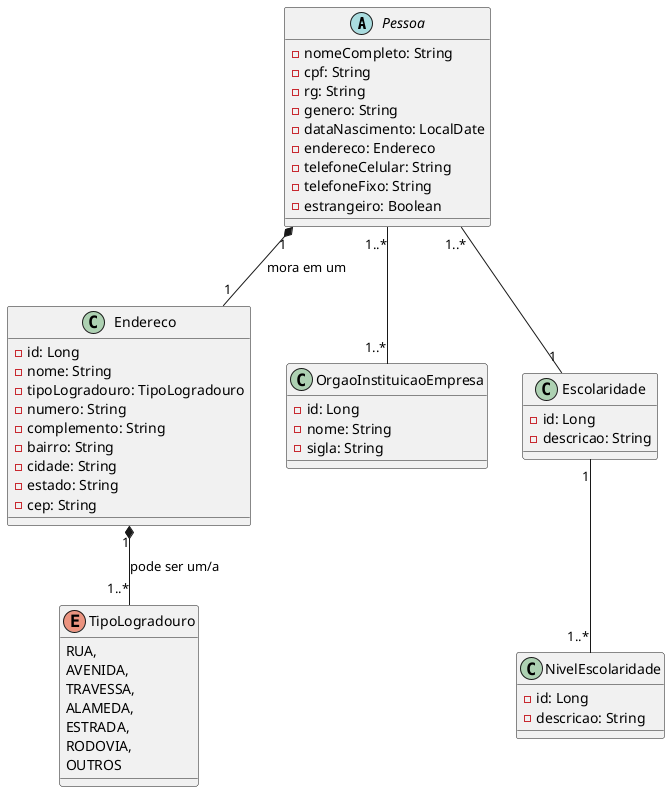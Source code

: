 @startuml
'Diagrama de clases voltado à cionstrução da classe pessoa e suas subclasses
'como o endereco por exemplo

abstract class Pessoa {
    - nomeCompleto: String
    - cpf: String
    - rg: String
    - genero: String
    - dataNascimento: LocalDate
    - endereco: Endereco
    - telefoneCelular: String
    - telefoneFixo: String
    - estrangeiro: Boolean
}

class Endereco {
    - id: Long
    - nome: String
    - tipoLogradouro: TipoLogradouro
    - numero: String
    - complemento: String
    - bairro: String
    - cidade: String
    - estado: String
    - cep: String
}

enum TipoLogradouro {
    RUA,
    AVENIDA,
    TRAVESSA,
    ALAMEDA,
    ESTRADA,
    RODOVIA,
    OUTROS
}

class OrgaoInstituicaoEmpresa {
    - id: Long
    - nome: String
    - sigla: String
}

class Escolaridade {
    - id: Long
    - descricao: String
}

class NivelEscolaridade {
    - id: Long
    - descricao: String
}

'Uma pessoa poder ter apenas um endereço, mas um endereço pode ser de várias pessoas
'desde que essas pessoas têm algum tipo de relação entre si, seja ela familiar ou não

Pessoa "1" *-- "1" Endereco : mora em um

'Uma pessoa pode tem apenas uma escolaridade, mas uma escolaridade pode ser de várias pessoas

Pessoa "1..*" -- "1" Escolaridade

'Um exemplo de Escalridade é o Ensino Médio, que pode ser de várias pessoas.
'Ou também o Ensino Superior, que também pode ser de várias pessoas
'O ensino médio comtem 3 níveis de escolaridade: 1º, 2º e 3º ano
'então a classe NivelEscolaridade é uma classe que está contida dentro da classe Escolaridade

Escolaridade "1" -- "1..*" NivelEscolaridade

'Se uma pessoa estuda, ele pode estar estudando em uma ou mais instituições
'de ensino, como por exemplo, uma pessoa pode estar estudando em uma faculdade
'e em um cursinho pré-vestibular ao mesmo tempo

Pessoa "1..*" -- "1..*" OrgaoInstituicaoEmpresa

'A classe endereco contem apenas um atributo do tipo TipoLogradouro
'que é um enum que contem os tipos de logradouros existentes
'como por exemplo: RUA, AVENIDA, TRAVESSA, ALAMEDA, ESTRADA, RODOVIA, OUTROS
'Mas um tipo de logradouro pode estar contido em vários endereços

Endereco "1" *-- "1..*" TipoLogradouro : pode ser um/a

'Quando eu quizer apagar um endereco, eu não quero apagar a pessoa que mora nele
'então se eu quiser um endereço, primeiro eu tenho que apagar a pessoa que mora nele
'Isso é uma relação de dependência, pois o endereço depende da pessoa para existir
'então se eu apagar a pessoa, o endereço também será apagado




@enduml